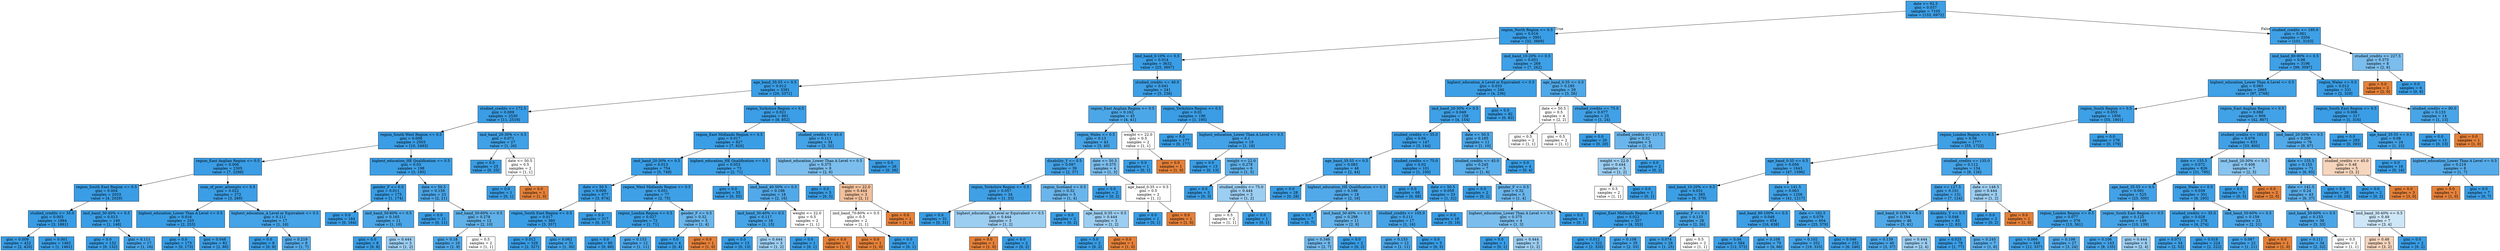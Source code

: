 digraph Tree {
node [shape=box, style="filled", color="black"] ;
0 [label="date <= 92.5\ngini = 0.037\nsamples = 7105\nvalue = [133, 6972]", fillcolor="#399de5fa"] ;
1 [label="region_North Region <= 0.5\ngini = 0.016\nsamples = 3901\nvalue = [32, 3869]", fillcolor="#399de5fd"] ;
0 -> 1 [labeldistance=2.5, labelangle=45, headlabel="True"] ;
2 [label="imd_band_0-10% <= 0.5\ngini = 0.014\nsamples = 3632\nvalue = [25, 3607]", fillcolor="#399de5fd"] ;
1 -> 2 ;
3 [label="age_band_35-55 <= 0.5\ngini = 0.012\nsamples = 3391\nvalue = [20, 3371]", fillcolor="#399de5fd"] ;
2 -> 3 ;
4 [label="studied_credits <= 172.5\ngini = 0.009\nsamples = 2530\nvalue = [11, 2519]", fillcolor="#399de5fe"] ;
3 -> 4 ;
5 [label="region_South West Region <= 0.5\ngini = 0.008\nsamples = 2503\nvalue = [10, 2493]", fillcolor="#399de5fe"] ;
4 -> 5 ;
6 [label="region_East Anglian Region <= 0.5\ngini = 0.006\nsamples = 2305\nvalue = [7, 2298]", fillcolor="#399de5fe"] ;
5 -> 6 ;
7 [label="region_South East Region <= 0.5\ngini = 0.004\nsamples = 2033\nvalue = [4, 2029]", fillcolor="#399de5fe"] ;
6 -> 7 ;
8 [label="studied_credits <= 35.0\ngini = 0.003\nsamples = 1884\nvalue = [3, 1881]", fillcolor="#399de5ff"] ;
7 -> 8 ;
9 [label="gini = 0.009\nsamples = 422\nvalue = [2, 420]", fillcolor="#399de5fe"] ;
8 -> 9 ;
10 [label="gini = 0.001\nsamples = 1462\nvalue = [1, 1461]", fillcolor="#399de5ff"] ;
8 -> 10 ;
11 [label="imd_band_30-40% <= 0.5\ngini = 0.013\nsamples = 149\nvalue = [1, 148]", fillcolor="#399de5fd"] ;
7 -> 11 ;
12 [label="gini = 0.0\nsamples = 132\nvalue = [0, 132]", fillcolor="#399de5ff"] ;
11 -> 12 ;
13 [label="gini = 0.111\nsamples = 17\nvalue = [1, 16]", fillcolor="#399de5ef"] ;
11 -> 13 ;
14 [label="num_of_prev_attempts <= 0.5\ngini = 0.022\nsamples = 272\nvalue = [3, 269]", fillcolor="#399de5fc"] ;
6 -> 14 ;
15 [label="highest_education_Lower Than A Level <= 0.5\ngini = 0.016\nsamples = 255\nvalue = [2, 253]", fillcolor="#399de5fd"] ;
14 -> 15 ;
16 [label="gini = 0.0\nsamples = 173\nvalue = [0, 173]", fillcolor="#399de5ff"] ;
15 -> 16 ;
17 [label="gini = 0.048\nsamples = 82\nvalue = [2, 80]", fillcolor="#399de5f9"] ;
15 -> 17 ;
18 [label="highest_education_A Level or Equivalent <= 0.5\ngini = 0.111\nsamples = 17\nvalue = [1, 16]", fillcolor="#399de5ef"] ;
14 -> 18 ;
19 [label="gini = 0.0\nsamples = 9\nvalue = [0, 9]", fillcolor="#399de5ff"] ;
18 -> 19 ;
20 [label="gini = 0.219\nsamples = 8\nvalue = [1, 7]", fillcolor="#399de5db"] ;
18 -> 20 ;
21 [label="highest_education_HE Qualification <= 0.5\ngini = 0.03\nsamples = 198\nvalue = [3, 195]", fillcolor="#399de5fb"] ;
5 -> 21 ;
22 [label="gender_F <= 0.5\ngini = 0.011\nsamples = 175\nvalue = [1, 174]", fillcolor="#399de5fe"] ;
21 -> 22 ;
23 [label="gini = 0.0\nsamples = 164\nvalue = [0, 164]", fillcolor="#399de5ff"] ;
22 -> 23 ;
24 [label="imd_band_50-60% <= 0.5\ngini = 0.165\nsamples = 11\nvalue = [1, 10]", fillcolor="#399de5e6"] ;
22 -> 24 ;
25 [label="gini = 0.0\nsamples = 8\nvalue = [0, 8]", fillcolor="#399de5ff"] ;
24 -> 25 ;
26 [label="gini = 0.444\nsamples = 3\nvalue = [1, 2]", fillcolor="#399de57f"] ;
24 -> 26 ;
27 [label="date <= 50.5\ngini = 0.159\nsamples = 23\nvalue = [2, 21]", fillcolor="#399de5e7"] ;
21 -> 27 ;
28 [label="gini = 0.0\nsamples = 11\nvalue = [0, 11]", fillcolor="#399de5ff"] ;
27 -> 28 ;
29 [label="imd_band_50-60% <= 0.5\ngini = 0.278\nsamples = 12\nvalue = [2, 10]", fillcolor="#399de5cc"] ;
27 -> 29 ;
30 [label="gini = 0.18\nsamples = 10\nvalue = [1, 9]", fillcolor="#399de5e3"] ;
29 -> 30 ;
31 [label="gini = 0.5\nsamples = 2\nvalue = [1, 1]", fillcolor="#e5813900"] ;
29 -> 31 ;
32 [label="imd_band_20-30% <= 0.5\ngini = 0.071\nsamples = 27\nvalue = [1, 26]", fillcolor="#399de5f5"] ;
4 -> 32 ;
33 [label="gini = 0.0\nsamples = 25\nvalue = [0, 25]", fillcolor="#399de5ff"] ;
32 -> 33 ;
34 [label="date <= 50.5\ngini = 0.5\nsamples = 2\nvalue = [1, 1]", fillcolor="#e5813900"] ;
32 -> 34 ;
35 [label="gini = 0.0\nsamples = 1\nvalue = [0, 1]", fillcolor="#399de5ff"] ;
34 -> 35 ;
36 [label="gini = 0.0\nsamples = 1\nvalue = [1, 0]", fillcolor="#e58139ff"] ;
34 -> 36 ;
37 [label="region_Yorkshire Region <= 0.5\ngini = 0.021\nsamples = 861\nvalue = [9, 852]", fillcolor="#399de5fc"] ;
3 -> 37 ;
38 [label="region_East Midlands Region <= 0.5\ngini = 0.017\nsamples = 827\nvalue = [7, 820]", fillcolor="#399de5fd"] ;
37 -> 38 ;
39 [label="imd_band_20-30% <= 0.5\ngini = 0.013\nsamples = 754\nvalue = [5, 749]", fillcolor="#399de5fd"] ;
38 -> 39 ;
40 [label="date <= 50.5\ngini = 0.009\nsamples = 677\nvalue = [3, 674]", fillcolor="#399de5fe"] ;
39 -> 40 ;
41 [label="region_South East Region <= 0.5\ngini = 0.017\nsamples = 360\nvalue = [3, 357]", fillcolor="#399de5fd"] ;
40 -> 41 ;
42 [label="gini = 0.012\nsamples = 329\nvalue = [2, 327]", fillcolor="#399de5fd"] ;
41 -> 42 ;
43 [label="gini = 0.062\nsamples = 31\nvalue = [1, 30]", fillcolor="#399de5f6"] ;
41 -> 43 ;
44 [label="gini = 0.0\nsamples = 317\nvalue = [0, 317]", fillcolor="#399de5ff"] ;
40 -> 44 ;
45 [label="region_West Midlands Region <= 0.5\ngini = 0.051\nsamples = 77\nvalue = [2, 75]", fillcolor="#399de5f8"] ;
39 -> 45 ;
46 [label="region_London Region <= 0.5\ngini = 0.027\nsamples = 72\nvalue = [1, 71]", fillcolor="#399de5fb"] ;
45 -> 46 ;
47 [label="gini = 0.0\nsamples = 60\nvalue = [0, 60]", fillcolor="#399de5ff"] ;
46 -> 47 ;
48 [label="gini = 0.153\nsamples = 12\nvalue = [1, 11]", fillcolor="#399de5e8"] ;
46 -> 48 ;
49 [label="gender_F <= 0.5\ngini = 0.32\nsamples = 5\nvalue = [1, 4]", fillcolor="#399de5bf"] ;
45 -> 49 ;
50 [label="gini = 0.0\nsamples = 4\nvalue = [0, 4]", fillcolor="#399de5ff"] ;
49 -> 50 ;
51 [label="gini = 0.0\nsamples = 1\nvalue = [1, 0]", fillcolor="#e58139ff"] ;
49 -> 51 ;
52 [label="highest_education_HE Qualification <= 0.5\ngini = 0.053\nsamples = 73\nvalue = [2, 71]", fillcolor="#399de5f8"] ;
38 -> 52 ;
53 [label="gini = 0.0\nsamples = 55\nvalue = [0, 55]", fillcolor="#399de5ff"] ;
52 -> 53 ;
54 [label="imd_band_40-50% <= 0.5\ngini = 0.198\nsamples = 18\nvalue = [2, 16]", fillcolor="#399de5df"] ;
52 -> 54 ;
55 [label="imd_band_30-40% <= 0.5\ngini = 0.117\nsamples = 16\nvalue = [1, 15]", fillcolor="#399de5ee"] ;
54 -> 55 ;
56 [label="gini = 0.0\nsamples = 13\nvalue = [0, 13]", fillcolor="#399de5ff"] ;
55 -> 56 ;
57 [label="gini = 0.444\nsamples = 3\nvalue = [1, 2]", fillcolor="#399de57f"] ;
55 -> 57 ;
58 [label="weight <= 22.0\ngini = 0.5\nsamples = 2\nvalue = [1, 1]", fillcolor="#e5813900"] ;
54 -> 58 ;
59 [label="gini = 0.0\nsamples = 1\nvalue = [0, 1]", fillcolor="#399de5ff"] ;
58 -> 59 ;
60 [label="gini = 0.0\nsamples = 1\nvalue = [1, 0]", fillcolor="#e58139ff"] ;
58 -> 60 ;
61 [label="studied_credits <= 45.0\ngini = 0.111\nsamples = 34\nvalue = [2, 32]", fillcolor="#399de5ef"] ;
37 -> 61 ;
62 [label="highest_education_Lower Than A Level <= 0.5\ngini = 0.375\nsamples = 8\nvalue = [2, 6]", fillcolor="#399de5aa"] ;
61 -> 62 ;
63 [label="gini = 0.0\nsamples = 5\nvalue = [0, 5]", fillcolor="#399de5ff"] ;
62 -> 63 ;
64 [label="weight <= 22.0\ngini = 0.444\nsamples = 3\nvalue = [2, 1]", fillcolor="#e581397f"] ;
62 -> 64 ;
65 [label="imd_band_70-80% <= 0.5\ngini = 0.5\nsamples = 2\nvalue = [1, 1]", fillcolor="#e5813900"] ;
64 -> 65 ;
66 [label="gini = 0.0\nsamples = 1\nvalue = [1, 0]", fillcolor="#e58139ff"] ;
65 -> 66 ;
67 [label="gini = 0.0\nsamples = 1\nvalue = [0, 1]", fillcolor="#399de5ff"] ;
65 -> 67 ;
68 [label="gini = 0.0\nsamples = 1\nvalue = [1, 0]", fillcolor="#e58139ff"] ;
64 -> 68 ;
69 [label="gini = 0.0\nsamples = 26\nvalue = [0, 26]", fillcolor="#399de5ff"] ;
61 -> 69 ;
70 [label="studied_credits <= 40.0\ngini = 0.041\nsamples = 241\nvalue = [5, 236]", fillcolor="#399de5fa"] ;
2 -> 70 ;
71 [label="region_East Anglian Region <= 0.5\ngini = 0.162\nsamples = 45\nvalue = [4, 41]", fillcolor="#399de5e6"] ;
70 -> 71 ;
72 [label="region_Wales <= 0.5\ngini = 0.13\nsamples = 43\nvalue = [3, 40]", fillcolor="#399de5ec"] ;
71 -> 72 ;
73 [label="disability_Y <= 0.5\ngini = 0.097\nsamples = 39\nvalue = [2, 37]", fillcolor="#399de5f1"] ;
72 -> 73 ;
74 [label="region_Yorkshire Region <= 0.5\ngini = 0.057\nsamples = 34\nvalue = [1, 33]", fillcolor="#399de5f7"] ;
73 -> 74 ;
75 [label="gini = 0.0\nsamples = 31\nvalue = [0, 31]", fillcolor="#399de5ff"] ;
74 -> 75 ;
76 [label="highest_education_A Level or Equivalent <= 0.5\ngini = 0.444\nsamples = 3\nvalue = [1, 2]", fillcolor="#399de57f"] ;
74 -> 76 ;
77 [label="gini = 0.0\nsamples = 1\nvalue = [1, 0]", fillcolor="#e58139ff"] ;
76 -> 77 ;
78 [label="gini = 0.0\nsamples = 2\nvalue = [0, 2]", fillcolor="#399de5ff"] ;
76 -> 78 ;
79 [label="region_Scotland <= 0.5\ngini = 0.32\nsamples = 5\nvalue = [1, 4]", fillcolor="#399de5bf"] ;
73 -> 79 ;
80 [label="gini = 0.0\nsamples = 2\nvalue = [0, 2]", fillcolor="#399de5ff"] ;
79 -> 80 ;
81 [label="age_band_0-35 <= 0.5\ngini = 0.444\nsamples = 3\nvalue = [1, 2]", fillcolor="#399de57f"] ;
79 -> 81 ;
82 [label="gini = 0.0\nsamples = 2\nvalue = [0, 2]", fillcolor="#399de5ff"] ;
81 -> 82 ;
83 [label="gini = 0.0\nsamples = 1\nvalue = [1, 0]", fillcolor="#e58139ff"] ;
81 -> 83 ;
84 [label="date <= 50.5\ngini = 0.375\nsamples = 4\nvalue = [1, 3]", fillcolor="#399de5aa"] ;
72 -> 84 ;
85 [label="gini = 0.0\nsamples = 2\nvalue = [0, 2]", fillcolor="#399de5ff"] ;
84 -> 85 ;
86 [label="age_band_0-35 <= 0.5\ngini = 0.5\nsamples = 2\nvalue = [1, 1]", fillcolor="#e5813900"] ;
84 -> 86 ;
87 [label="gini = 0.0\nsamples = 1\nvalue = [0, 1]", fillcolor="#399de5ff"] ;
86 -> 87 ;
88 [label="gini = 0.0\nsamples = 1\nvalue = [1, 0]", fillcolor="#e58139ff"] ;
86 -> 88 ;
89 [label="weight <= 22.0\ngini = 0.5\nsamples = 2\nvalue = [1, 1]", fillcolor="#e5813900"] ;
71 -> 89 ;
90 [label="gini = 0.0\nsamples = 1\nvalue = [0, 1]", fillcolor="#399de5ff"] ;
89 -> 90 ;
91 [label="gini = 0.0\nsamples = 1\nvalue = [1, 0]", fillcolor="#e58139ff"] ;
89 -> 91 ;
92 [label="region_Yorkshire Region <= 0.5\ngini = 0.01\nsamples = 196\nvalue = [1, 195]", fillcolor="#399de5fe"] ;
70 -> 92 ;
93 [label="gini = 0.0\nsamples = 177\nvalue = [0, 177]", fillcolor="#399de5ff"] ;
92 -> 93 ;
94 [label="highest_education_Lower Than A Level <= 0.5\ngini = 0.1\nsamples = 19\nvalue = [1, 18]", fillcolor="#399de5f1"] ;
92 -> 94 ;
95 [label="gini = 0.0\nsamples = 13\nvalue = [0, 13]", fillcolor="#399de5ff"] ;
94 -> 95 ;
96 [label="weight <= 22.0\ngini = 0.278\nsamples = 6\nvalue = [1, 5]", fillcolor="#399de5cc"] ;
94 -> 96 ;
97 [label="gini = 0.0\nsamples = 3\nvalue = [0, 3]", fillcolor="#399de5ff"] ;
96 -> 97 ;
98 [label="studied_credits <= 75.0\ngini = 0.444\nsamples = 3\nvalue = [1, 2]", fillcolor="#399de57f"] ;
96 -> 98 ;
99 [label="gini = 0.5\nsamples = 2\nvalue = [1, 1]", fillcolor="#e5813900"] ;
98 -> 99 ;
100 [label="gini = 0.0\nsamples = 1\nvalue = [0, 1]", fillcolor="#399de5ff"] ;
98 -> 100 ;
101 [label="imd_band_10-20% <= 0.5\ngini = 0.051\nsamples = 269\nvalue = [7, 262]", fillcolor="#399de5f8"] ;
1 -> 101 ;
102 [label="highest_education_A Level or Equivalent <= 0.5\ngini = 0.033\nsamples = 240\nvalue = [4, 236]", fillcolor="#399de5fb"] ;
101 -> 102 ;
103 [label="imd_band_20-30% <= 0.5\ngini = 0.049\nsamples = 158\nvalue = [4, 154]", fillcolor="#399de5f8"] ;
102 -> 103 ;
104 [label="studied_credits <= 35.0\ngini = 0.04\nsamples = 147\nvalue = [3, 144]", fillcolor="#399de5fa"] ;
103 -> 104 ;
105 [label="age_band_35-55 <= 0.5\ngini = 0.083\nsamples = 46\nvalue = [2, 44]", fillcolor="#399de5f3"] ;
104 -> 105 ;
106 [label="gini = 0.0\nsamples = 28\nvalue = [0, 28]", fillcolor="#399de5ff"] ;
105 -> 106 ;
107 [label="highest_education_HE Qualification <= 0.5\ngini = 0.198\nsamples = 18\nvalue = [2, 16]", fillcolor="#399de5df"] ;
105 -> 107 ;
108 [label="gini = 0.0\nsamples = 7\nvalue = [0, 7]", fillcolor="#399de5ff"] ;
107 -> 108 ;
109 [label="imd_band_30-40% <= 0.5\ngini = 0.298\nsamples = 11\nvalue = [2, 9]", fillcolor="#399de5c6"] ;
107 -> 109 ;
110 [label="gini = 0.346\nsamples = 9\nvalue = [2, 7]", fillcolor="#399de5b6"] ;
109 -> 110 ;
111 [label="gini = 0.0\nsamples = 2\nvalue = [0, 2]", fillcolor="#399de5ff"] ;
109 -> 111 ;
112 [label="studied_credits <= 75.0\ngini = 0.02\nsamples = 101\nvalue = [1, 100]", fillcolor="#399de5fc"] ;
104 -> 112 ;
113 [label="gini = 0.0\nsamples = 68\nvalue = [0, 68]", fillcolor="#399de5ff"] ;
112 -> 113 ;
114 [label="date <= 50.5\ngini = 0.059\nsamples = 33\nvalue = [1, 32]", fillcolor="#399de5f7"] ;
112 -> 114 ;
115 [label="studied_credits <= 105.0\ngini = 0.111\nsamples = 17\nvalue = [1, 16]", fillcolor="#399de5ef"] ;
114 -> 115 ;
116 [label="gini = 0.153\nsamples = 12\nvalue = [1, 11]", fillcolor="#399de5e8"] ;
115 -> 116 ;
117 [label="gini = 0.0\nsamples = 5\nvalue = [0, 5]", fillcolor="#399de5ff"] ;
115 -> 117 ;
118 [label="gini = 0.0\nsamples = 16\nvalue = [0, 16]", fillcolor="#399de5ff"] ;
114 -> 118 ;
119 [label="date <= 50.5\ngini = 0.165\nsamples = 11\nvalue = [1, 10]", fillcolor="#399de5e6"] ;
103 -> 119 ;
120 [label="studied_credits <= 45.0\ngini = 0.245\nsamples = 7\nvalue = [1, 6]", fillcolor="#399de5d4"] ;
119 -> 120 ;
121 [label="gini = 0.0\nsamples = 2\nvalue = [0, 2]", fillcolor="#399de5ff"] ;
120 -> 121 ;
122 [label="gender_F <= 0.5\ngini = 0.32\nsamples = 5\nvalue = [1, 4]", fillcolor="#399de5bf"] ;
120 -> 122 ;
123 [label="highest_education_Lower Than A Level <= 0.5\ngini = 0.375\nsamples = 4\nvalue = [1, 3]", fillcolor="#399de5aa"] ;
122 -> 123 ;
124 [label="gini = 0.0\nsamples = 1\nvalue = [0, 1]", fillcolor="#399de5ff"] ;
123 -> 124 ;
125 [label="gini = 0.444\nsamples = 3\nvalue = [1, 2]", fillcolor="#399de57f"] ;
123 -> 125 ;
126 [label="gini = 0.0\nsamples = 1\nvalue = [0, 1]", fillcolor="#399de5ff"] ;
122 -> 126 ;
127 [label="gini = 0.0\nsamples = 4\nvalue = [0, 4]", fillcolor="#399de5ff"] ;
119 -> 127 ;
128 [label="gini = 0.0\nsamples = 82\nvalue = [0, 82]", fillcolor="#399de5ff"] ;
102 -> 128 ;
129 [label="age_band_0-35 <= 0.5\ngini = 0.185\nsamples = 29\nvalue = [3, 26]", fillcolor="#399de5e2"] ;
101 -> 129 ;
130 [label="date <= 50.5\ngini = 0.5\nsamples = 4\nvalue = [2, 2]", fillcolor="#e5813900"] ;
129 -> 130 ;
131 [label="gini = 0.5\nsamples = 2\nvalue = [1, 1]", fillcolor="#e5813900"] ;
130 -> 131 ;
132 [label="gini = 0.5\nsamples = 2\nvalue = [1, 1]", fillcolor="#e5813900"] ;
130 -> 132 ;
133 [label="studied_credits <= 75.0\ngini = 0.077\nsamples = 25\nvalue = [1, 24]", fillcolor="#399de5f4"] ;
129 -> 133 ;
134 [label="gini = 0.0\nsamples = 20\nvalue = [0, 20]", fillcolor="#399de5ff"] ;
133 -> 134 ;
135 [label="studied_credits <= 117.5\ngini = 0.32\nsamples = 5\nvalue = [1, 4]", fillcolor="#399de5bf"] ;
133 -> 135 ;
136 [label="weight <= 22.0\ngini = 0.444\nsamples = 3\nvalue = [1, 2]", fillcolor="#399de57f"] ;
135 -> 136 ;
137 [label="gini = 0.5\nsamples = 2\nvalue = [1, 1]", fillcolor="#e5813900"] ;
136 -> 137 ;
138 [label="gini = 0.0\nsamples = 1\nvalue = [0, 1]", fillcolor="#399de5ff"] ;
136 -> 138 ;
139 [label="gini = 0.0\nsamples = 2\nvalue = [0, 2]", fillcolor="#399de5ff"] ;
135 -> 139 ;
140 [label="studied_credits <= 195.0\ngini = 0.061\nsamples = 3204\nvalue = [101, 3103]", fillcolor="#399de5f7"] ;
0 -> 140 [labeldistance=2.5, labelangle=-45, headlabel="False"] ;
141 [label="imd_band_80-90% <= 0.5\ngini = 0.06\nsamples = 3196\nvalue = [99, 3097]", fillcolor="#399de5f7"] ;
140 -> 141 ;
142 [label="highest_education_Lower Than A Level <= 0.5\ngini = 0.065\nsamples = 2865\nvalue = [97, 2768]", fillcolor="#399de5f6"] ;
141 -> 142 ;
143 [label="region_South Region <= 0.5\ngini = 0.055\nsamples = 1956\nvalue = [55, 1901]", fillcolor="#399de5f8"] ;
142 -> 143 ;
144 [label="region_London Region <= 0.5\ngini = 0.06\nsamples = 1777\nvalue = [55, 1722]", fillcolor="#399de5f7"] ;
143 -> 144 ;
145 [label="age_band_0-35 <= 0.5\ngini = 0.056\nsamples = 1643\nvalue = [47, 1596]", fillcolor="#399de5f7"] ;
144 -> 145 ;
146 [label="imd_band_10-20% <= 0.5\ngini = 0.031\nsamples = 385\nvalue = [6, 379]", fillcolor="#399de5fb"] ;
145 -> 146 ;
147 [label="region_East Midlands Region <= 0.5\ngini = 0.022\nsamples = 357\nvalue = [4, 353]", fillcolor="#399de5fc"] ;
146 -> 147 ;
148 [label="gini = 0.012\nsamples = 322\nvalue = [2, 320]", fillcolor="#399de5fd"] ;
147 -> 148 ;
149 [label="gini = 0.108\nsamples = 35\nvalue = [2, 33]", fillcolor="#399de5f0"] ;
147 -> 149 ;
150 [label="gender_F <= 0.5\ngini = 0.133\nsamples = 28\nvalue = [2, 26]", fillcolor="#399de5eb"] ;
146 -> 150 ;
151 [label="gini = 0.074\nsamples = 26\nvalue = [1, 25]", fillcolor="#399de5f5"] ;
150 -> 151 ;
152 [label="gini = 0.5\nsamples = 2\nvalue = [1, 1]", fillcolor="#e5813900"] ;
150 -> 152 ;
153 [label="date <= 141.5\ngini = 0.063\nsamples = 1258\nvalue = [41, 1217]", fillcolor="#399de5f6"] ;
145 -> 153 ;
154 [label="imd_band_90-100% <= 0.5\ngini = 0.048\nsamples = 654\nvalue = [16, 638]", fillcolor="#399de5f9"] ;
153 -> 154 ;
155 [label="gini = 0.04\nsamples = 584\nvalue = [12, 572]", fillcolor="#399de5fa"] ;
154 -> 155 ;
156 [label="gini = 0.108\nsamples = 70\nvalue = [4, 66]", fillcolor="#399de5f0"] ;
154 -> 156 ;
157 [label="date <= 162.5\ngini = 0.079\nsamples = 604\nvalue = [25, 579]", fillcolor="#399de5f4"] ;
153 -> 157 ;
158 [label="gini = 0.102\nsamples = 352\nvalue = [19, 333]", fillcolor="#399de5f0"] ;
157 -> 158 ;
159 [label="gini = 0.046\nsamples = 252\nvalue = [6, 246]", fillcolor="#399de5f9"] ;
157 -> 159 ;
160 [label="studied_credits <= 135.0\ngini = 0.112\nsamples = 134\nvalue = [8, 126]", fillcolor="#399de5ef"] ;
144 -> 160 ;
161 [label="date <= 127.5\ngini = 0.101\nsamples = 131\nvalue = [7, 124]", fillcolor="#399de5f1"] ;
160 -> 161 ;
162 [label="imd_band_0-10% <= 0.5\ngini = 0.194\nsamples = 46\nvalue = [5, 41]", fillcolor="#399de5e0"] ;
161 -> 162 ;
163 [label="gini = 0.139\nsamples = 40\nvalue = [3, 37]", fillcolor="#399de5ea"] ;
162 -> 163 ;
164 [label="gini = 0.444\nsamples = 6\nvalue = [2, 4]", fillcolor="#399de57f"] ;
162 -> 164 ;
165 [label="disability_Y <= 0.5\ngini = 0.046\nsamples = 85\nvalue = [2, 83]", fillcolor="#399de5f9"] ;
161 -> 165 ;
166 [label="gini = 0.025\nsamples = 78\nvalue = [1, 77]", fillcolor="#399de5fc"] ;
165 -> 166 ;
167 [label="gini = 0.245\nsamples = 7\nvalue = [1, 6]", fillcolor="#399de5d4"] ;
165 -> 167 ;
168 [label="date <= 148.5\ngini = 0.444\nsamples = 3\nvalue = [1, 2]", fillcolor="#399de57f"] ;
160 -> 168 ;
169 [label="gini = 0.0\nsamples = 2\nvalue = [0, 2]", fillcolor="#399de5ff"] ;
168 -> 169 ;
170 [label="gini = 0.0\nsamples = 1\nvalue = [1, 0]", fillcolor="#e58139ff"] ;
168 -> 170 ;
171 [label="gini = 0.0\nsamples = 179\nvalue = [0, 179]", fillcolor="#399de5ff"] ;
143 -> 171 ;
172 [label="region_East Anglian Region <= 0.5\ngini = 0.088\nsamples = 909\nvalue = [42, 867]", fillcolor="#399de5f3"] ;
142 -> 172 ;
173 [label="studied_credits <= 165.0\ngini = 0.076\nsamples = 833\nvalue = [33, 800]", fillcolor="#399de5f4"] ;
172 -> 173 ;
174 [label="date <= 155.5\ngini = 0.072\nsamples = 826\nvalue = [31, 795]", fillcolor="#399de5f5"] ;
173 -> 174 ;
175 [label="age_band_35-55 <= 0.5\ngini = 0.091\nsamples = 525\nvalue = [25, 500]", fillcolor="#399de5f2"] ;
174 -> 175 ;
176 [label="region_London Region <= 0.5\ngini = 0.077\nsamples = 376\nvalue = [15, 361]", fillcolor="#399de5f4"] ;
175 -> 176 ;
177 [label="gini = 0.066\nsamples = 349\nvalue = [12, 337]", fillcolor="#399de5f6"] ;
176 -> 177 ;
178 [label="gini = 0.198\nsamples = 27\nvalue = [3, 24]", fillcolor="#399de5df"] ;
176 -> 178 ;
179 [label="region_South East Region <= 0.5\ngini = 0.125\nsamples = 149\nvalue = [10, 139]", fillcolor="#399de5ed"] ;
175 -> 179 ;
180 [label="gini = 0.106\nsamples = 143\nvalue = [8, 135]", fillcolor="#399de5f0"] ;
179 -> 180 ;
181 [label="gini = 0.444\nsamples = 6\nvalue = [2, 4]", fillcolor="#399de57f"] ;
179 -> 181 ;
182 [label="region_Wales <= 0.5\ngini = 0.039\nsamples = 301\nvalue = [6, 295]", fillcolor="#399de5fa"] ;
174 -> 182 ;
183 [label="studied_credits <= 35.0\ngini = 0.028\nsamples = 278\nvalue = [4, 274]", fillcolor="#399de5fb"] ;
182 -> 183 ;
184 [label="gini = 0.071\nsamples = 54\nvalue = [2, 52]", fillcolor="#399de5f5"] ;
183 -> 184 ;
185 [label="gini = 0.018\nsamples = 224\nvalue = [2, 222]", fillcolor="#399de5fd"] ;
183 -> 185 ;
186 [label="imd_band_50-60% <= 0.5\ngini = 0.159\nsamples = 23\nvalue = [2, 21]", fillcolor="#399de5e7"] ;
182 -> 186 ;
187 [label="gini = 0.087\nsamples = 22\nvalue = [1, 21]", fillcolor="#399de5f3"] ;
186 -> 187 ;
188 [label="gini = 0.0\nsamples = 1\nvalue = [1, 0]", fillcolor="#e58139ff"] ;
186 -> 188 ;
189 [label="imd_band_20-30% <= 0.5\ngini = 0.408\nsamples = 7\nvalue = [2, 5]", fillcolor="#399de599"] ;
173 -> 189 ;
190 [label="gini = 0.0\nsamples = 5\nvalue = [0, 5]", fillcolor="#399de5ff"] ;
189 -> 190 ;
191 [label="gini = 0.0\nsamples = 2\nvalue = [2, 0]", fillcolor="#e58139ff"] ;
189 -> 191 ;
192 [label="imd_band_20-30% <= 0.5\ngini = 0.209\nsamples = 76\nvalue = [9, 67]", fillcolor="#399de5dd"] ;
172 -> 192 ;
193 [label="date <= 155.5\ngini = 0.155\nsamples = 71\nvalue = [6, 65]", fillcolor="#399de5e7"] ;
192 -> 193 ;
194 [label="date <= 141.5\ngini = 0.24\nsamples = 43\nvalue = [6, 37]", fillcolor="#399de5d6"] ;
193 -> 194 ;
195 [label="imd_band_50-60% <= 0.5\ngini = 0.153\nsamples = 36\nvalue = [3, 33]", fillcolor="#399de5e8"] ;
194 -> 195 ;
196 [label="gini = 0.111\nsamples = 34\nvalue = [2, 32]", fillcolor="#399de5ef"] ;
195 -> 196 ;
197 [label="gini = 0.5\nsamples = 2\nvalue = [1, 1]", fillcolor="#e5813900"] ;
195 -> 197 ;
198 [label="imd_band_30-40% <= 0.5\ngini = 0.49\nsamples = 7\nvalue = [3, 4]", fillcolor="#399de540"] ;
194 -> 198 ;
199 [label="gini = 0.48\nsamples = 5\nvalue = [3, 2]", fillcolor="#e5813955"] ;
198 -> 199 ;
200 [label="gini = 0.0\nsamples = 2\nvalue = [0, 2]", fillcolor="#399de5ff"] ;
198 -> 200 ;
201 [label="gini = 0.0\nsamples = 28\nvalue = [0, 28]", fillcolor="#399de5ff"] ;
193 -> 201 ;
202 [label="studied_credits <= 45.0\ngini = 0.48\nsamples = 5\nvalue = [3, 2]", fillcolor="#e5813955"] ;
192 -> 202 ;
203 [label="gini = 0.0\nsamples = 2\nvalue = [0, 2]", fillcolor="#399de5ff"] ;
202 -> 203 ;
204 [label="gini = 0.0\nsamples = 3\nvalue = [3, 0]", fillcolor="#e58139ff"] ;
202 -> 204 ;
205 [label="region_Wales <= 0.5\ngini = 0.012\nsamples = 331\nvalue = [2, 329]", fillcolor="#399de5fd"] ;
141 -> 205 ;
206 [label="region_South East Region <= 0.5\ngini = 0.006\nsamples = 317\nvalue = [1, 316]", fillcolor="#399de5fe"] ;
205 -> 206 ;
207 [label="gini = 0.0\nsamples = 293\nvalue = [0, 293]", fillcolor="#399de5ff"] ;
206 -> 207 ;
208 [label="age_band_35-55 <= 0.5\ngini = 0.08\nsamples = 24\nvalue = [1, 23]", fillcolor="#399de5f4"] ;
206 -> 208 ;
209 [label="gini = 0.0\nsamples = 16\nvalue = [0, 16]", fillcolor="#399de5ff"] ;
208 -> 209 ;
210 [label="highest_education_Lower Than A Level <= 0.5\ngini = 0.219\nsamples = 8\nvalue = [1, 7]", fillcolor="#399de5db"] ;
208 -> 210 ;
211 [label="gini = 0.0\nsamples = 1\nvalue = [1, 0]", fillcolor="#e58139ff"] ;
210 -> 211 ;
212 [label="gini = 0.0\nsamples = 7\nvalue = [0, 7]", fillcolor="#399de5ff"] ;
210 -> 212 ;
213 [label="studied_credits <= 90.0\ngini = 0.133\nsamples = 14\nvalue = [1, 13]", fillcolor="#399de5eb"] ;
205 -> 213 ;
214 [label="gini = 0.0\nsamples = 13\nvalue = [0, 13]", fillcolor="#399de5ff"] ;
213 -> 214 ;
215 [label="gini = 0.0\nsamples = 1\nvalue = [1, 0]", fillcolor="#e58139ff"] ;
213 -> 215 ;
216 [label="studied_credits <= 227.5\ngini = 0.375\nsamples = 8\nvalue = [2, 6]", fillcolor="#399de5aa"] ;
140 -> 216 ;
217 [label="gini = 0.0\nsamples = 2\nvalue = [2, 0]", fillcolor="#e58139ff"] ;
216 -> 217 ;
218 [label="gini = 0.0\nsamples = 6\nvalue = [0, 6]", fillcolor="#399de5ff"] ;
216 -> 218 ;
}